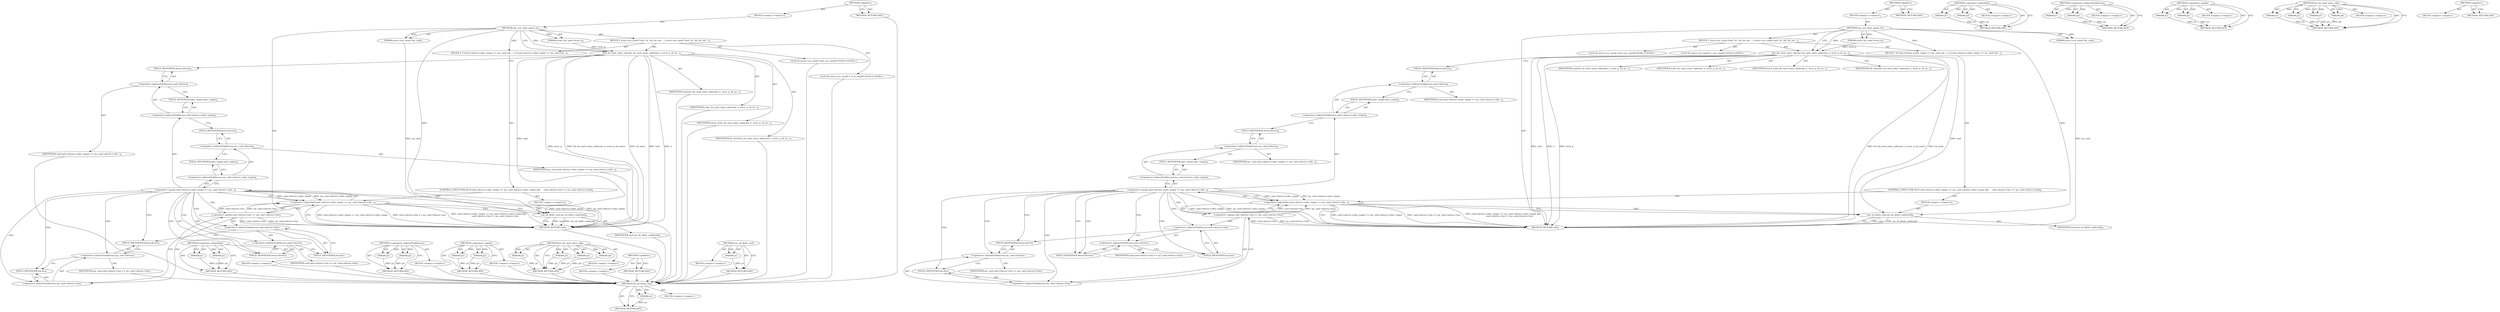 digraph "&lt;global&gt;" {
vulnerable_88 [label=<(METHOD,sas_eh_defer_cmd)>];
vulnerable_89 [label=<(PARAM,p1)>];
vulnerable_90 [label=<(BLOCK,&lt;empty&gt;,&lt;empty&gt;)>];
vulnerable_91 [label=<(METHOD_RETURN,ANY)>];
vulnerable_6 [label=<(METHOD,&lt;global&gt;)<SUB>1</SUB>>];
vulnerable_7 [label=<(BLOCK,&lt;empty&gt;,&lt;empty&gt;)<SUB>1</SUB>>];
vulnerable_8 [label=<(METHOD,sas_scsi_clear_queue_lu)<SUB>1</SUB>>];
vulnerable_9 [label=<(PARAM,struct list_head *error_q)<SUB>1</SUB>>];
vulnerable_10 [label=<(PARAM,struct scsi_cmnd *my_cmd)<SUB>1</SUB>>];
vulnerable_11 [label=<(BLOCK,{
 	struct scsi_cmnd *cmd, *n;
 
 	list_for_eac...,{
 	struct scsi_cmnd *cmd, *n;
 
 	list_for_eac...)<SUB>2</SUB>>];
vulnerable_12 [label="<(LOCAL,struct scsi_cmnd* cmd: scsi_cmnd*)<SUB>3</SUB>>"];
vulnerable_13 [label="<(LOCAL,struct scsi_cmnd* n: scsi_cmnd*)<SUB>3</SUB>>"];
vulnerable_14 [label=<(list_for_each_entry_safe,list_for_each_entry_safe(cmd, n, error_q, eh_en...)<SUB>5</SUB>>];
vulnerable_15 [label=<(IDENTIFIER,cmd,list_for_each_entry_safe(cmd, n, error_q, eh_en...)<SUB>5</SUB>>];
vulnerable_16 [label=<(IDENTIFIER,n,list_for_each_entry_safe(cmd, n, error_q, eh_en...)<SUB>5</SUB>>];
vulnerable_17 [label=<(IDENTIFIER,error_q,list_for_each_entry_safe(cmd, n, error_q, eh_en...)<SUB>5</SUB>>];
vulnerable_18 [label=<(IDENTIFIER,eh_entry,list_for_each_entry_safe(cmd, n, error_q, eh_en...)<SUB>5</SUB>>];
vulnerable_19 [label=<(BLOCK,{
 		if (cmd-&gt;device-&gt;sdev_target == my_cmd-&gt;de...,{
 		if (cmd-&gt;device-&gt;sdev_target == my_cmd-&gt;de...)<SUB>5</SUB>>];
vulnerable_20 [label=<(CONTROL_STRUCTURE,IF,if (cmd-&gt;device-&gt;sdev_target == my_cmd-&gt;device-&gt;sdev_target &amp;&amp;
 		    cmd-&gt;device-&gt;lun == my_cmd-&gt;device-&gt;lun))<SUB>6</SUB>>];
vulnerable_21 [label=<(&lt;operator&gt;.logicalAnd,cmd-&gt;device-&gt;sdev_target == my_cmd-&gt;device-&gt;sde...)<SUB>6</SUB>>];
vulnerable_22 [label=<(&lt;operator&gt;.equals,cmd-&gt;device-&gt;sdev_target == my_cmd-&gt;device-&gt;sde...)<SUB>6</SUB>>];
vulnerable_23 [label=<(&lt;operator&gt;.indirectFieldAccess,cmd-&gt;device-&gt;sdev_target)<SUB>6</SUB>>];
vulnerable_24 [label=<(&lt;operator&gt;.indirectFieldAccess,cmd-&gt;device)<SUB>6</SUB>>];
vulnerable_25 [label=<(IDENTIFIER,cmd,cmd-&gt;device-&gt;sdev_target == my_cmd-&gt;device-&gt;sde...)<SUB>6</SUB>>];
vulnerable_26 [label=<(FIELD_IDENTIFIER,device,device)<SUB>6</SUB>>];
vulnerable_27 [label=<(FIELD_IDENTIFIER,sdev_target,sdev_target)<SUB>6</SUB>>];
vulnerable_28 [label=<(&lt;operator&gt;.indirectFieldAccess,my_cmd-&gt;device-&gt;sdev_target)<SUB>6</SUB>>];
vulnerable_29 [label=<(&lt;operator&gt;.indirectFieldAccess,my_cmd-&gt;device)<SUB>6</SUB>>];
vulnerable_30 [label=<(IDENTIFIER,my_cmd,cmd-&gt;device-&gt;sdev_target == my_cmd-&gt;device-&gt;sde...)<SUB>6</SUB>>];
vulnerable_31 [label=<(FIELD_IDENTIFIER,device,device)<SUB>6</SUB>>];
vulnerable_32 [label=<(FIELD_IDENTIFIER,sdev_target,sdev_target)<SUB>6</SUB>>];
vulnerable_33 [label=<(&lt;operator&gt;.equals,cmd-&gt;device-&gt;lun == my_cmd-&gt;device-&gt;lun)<SUB>7</SUB>>];
vulnerable_34 [label=<(&lt;operator&gt;.indirectFieldAccess,cmd-&gt;device-&gt;lun)<SUB>7</SUB>>];
vulnerable_35 [label=<(&lt;operator&gt;.indirectFieldAccess,cmd-&gt;device)<SUB>7</SUB>>];
vulnerable_36 [label=<(IDENTIFIER,cmd,cmd-&gt;device-&gt;lun == my_cmd-&gt;device-&gt;lun)<SUB>7</SUB>>];
vulnerable_37 [label=<(FIELD_IDENTIFIER,device,device)<SUB>7</SUB>>];
vulnerable_38 [label=<(FIELD_IDENTIFIER,lun,lun)<SUB>7</SUB>>];
vulnerable_39 [label=<(&lt;operator&gt;.indirectFieldAccess,my_cmd-&gt;device-&gt;lun)<SUB>7</SUB>>];
vulnerable_40 [label=<(&lt;operator&gt;.indirectFieldAccess,my_cmd-&gt;device)<SUB>7</SUB>>];
vulnerable_41 [label=<(IDENTIFIER,my_cmd,cmd-&gt;device-&gt;lun == my_cmd-&gt;device-&gt;lun)<SUB>7</SUB>>];
vulnerable_42 [label=<(FIELD_IDENTIFIER,device,device)<SUB>7</SUB>>];
vulnerable_43 [label=<(FIELD_IDENTIFIER,lun,lun)<SUB>7</SUB>>];
vulnerable_44 [label=<(BLOCK,&lt;empty&gt;,&lt;empty&gt;)<SUB>8</SUB>>];
vulnerable_45 [label=<(sas_eh_defer_cmd,sas_eh_defer_cmd(cmd))<SUB>8</SUB>>];
vulnerable_46 [label=<(IDENTIFIER,cmd,sas_eh_defer_cmd(cmd))<SUB>8</SUB>>];
vulnerable_47 [label=<(METHOD_RETURN,void)<SUB>1</SUB>>];
vulnerable_49 [label=<(METHOD_RETURN,ANY)<SUB>1</SUB>>];
vulnerable_73 [label=<(METHOD,&lt;operator&gt;.logicalAnd)>];
vulnerable_74 [label=<(PARAM,p1)>];
vulnerable_75 [label=<(PARAM,p2)>];
vulnerable_76 [label=<(BLOCK,&lt;empty&gt;,&lt;empty&gt;)>];
vulnerable_77 [label=<(METHOD_RETURN,ANY)>];
vulnerable_83 [label=<(METHOD,&lt;operator&gt;.indirectFieldAccess)>];
vulnerable_84 [label=<(PARAM,p1)>];
vulnerable_85 [label=<(PARAM,p2)>];
vulnerable_86 [label=<(BLOCK,&lt;empty&gt;,&lt;empty&gt;)>];
vulnerable_87 [label=<(METHOD_RETURN,ANY)>];
vulnerable_78 [label=<(METHOD,&lt;operator&gt;.equals)>];
vulnerable_79 [label=<(PARAM,p1)>];
vulnerable_80 [label=<(PARAM,p2)>];
vulnerable_81 [label=<(BLOCK,&lt;empty&gt;,&lt;empty&gt;)>];
vulnerable_82 [label=<(METHOD_RETURN,ANY)>];
vulnerable_66 [label=<(METHOD,list_for_each_entry_safe)>];
vulnerable_67 [label=<(PARAM,p1)>];
vulnerable_68 [label=<(PARAM,p2)>];
vulnerable_69 [label=<(PARAM,p3)>];
vulnerable_70 [label=<(PARAM,p4)>];
vulnerable_71 [label=<(BLOCK,&lt;empty&gt;,&lt;empty&gt;)>];
vulnerable_72 [label=<(METHOD_RETURN,ANY)>];
vulnerable_60 [label=<(METHOD,&lt;global&gt;)<SUB>1</SUB>>];
vulnerable_61 [label=<(BLOCK,&lt;empty&gt;,&lt;empty&gt;)>];
vulnerable_62 [label=<(METHOD_RETURN,ANY)>];
fixed_88 [label=<(METHOD,sas_eh_finish_cmd)>];
fixed_89 [label=<(PARAM,p1)>];
fixed_90 [label=<(BLOCK,&lt;empty&gt;,&lt;empty&gt;)>];
fixed_91 [label=<(METHOD_RETURN,ANY)>];
fixed_6 [label=<(METHOD,&lt;global&gt;)<SUB>1</SUB>>];
fixed_7 [label=<(BLOCK,&lt;empty&gt;,&lt;empty&gt;)<SUB>1</SUB>>];
fixed_8 [label=<(METHOD,sas_scsi_clear_queue_lu)<SUB>1</SUB>>];
fixed_9 [label=<(PARAM,struct list_head *error_q)<SUB>1</SUB>>];
fixed_10 [label=<(PARAM,struct scsi_cmnd *my_cmd)<SUB>1</SUB>>];
fixed_11 [label=<(BLOCK,{
 	struct scsi_cmnd *cmd, *n;
 
 	list_for_eac...,{
 	struct scsi_cmnd *cmd, *n;
 
 	list_for_eac...)<SUB>2</SUB>>];
fixed_12 [label="<(LOCAL,struct scsi_cmnd* cmd: scsi_cmnd*)<SUB>3</SUB>>"];
fixed_13 [label="<(LOCAL,struct scsi_cmnd* n: scsi_cmnd*)<SUB>3</SUB>>"];
fixed_14 [label=<(list_for_each_entry_safe,list_for_each_entry_safe(cmd, n, error_q, eh_en...)<SUB>5</SUB>>];
fixed_15 [label=<(IDENTIFIER,cmd,list_for_each_entry_safe(cmd, n, error_q, eh_en...)<SUB>5</SUB>>];
fixed_16 [label=<(IDENTIFIER,n,list_for_each_entry_safe(cmd, n, error_q, eh_en...)<SUB>5</SUB>>];
fixed_17 [label=<(IDENTIFIER,error_q,list_for_each_entry_safe(cmd, n, error_q, eh_en...)<SUB>5</SUB>>];
fixed_18 [label=<(IDENTIFIER,eh_entry,list_for_each_entry_safe(cmd, n, error_q, eh_en...)<SUB>5</SUB>>];
fixed_19 [label=<(BLOCK,{
 		if (cmd-&gt;device-&gt;sdev_target == my_cmd-&gt;de...,{
 		if (cmd-&gt;device-&gt;sdev_target == my_cmd-&gt;de...)<SUB>5</SUB>>];
fixed_20 [label=<(CONTROL_STRUCTURE,IF,if (cmd-&gt;device-&gt;sdev_target == my_cmd-&gt;device-&gt;sdev_target &amp;&amp;
 		    cmd-&gt;device-&gt;lun == my_cmd-&gt;device-&gt;lun))<SUB>6</SUB>>];
fixed_21 [label=<(&lt;operator&gt;.logicalAnd,cmd-&gt;device-&gt;sdev_target == my_cmd-&gt;device-&gt;sde...)<SUB>6</SUB>>];
fixed_22 [label=<(&lt;operator&gt;.equals,cmd-&gt;device-&gt;sdev_target == my_cmd-&gt;device-&gt;sde...)<SUB>6</SUB>>];
fixed_23 [label=<(&lt;operator&gt;.indirectFieldAccess,cmd-&gt;device-&gt;sdev_target)<SUB>6</SUB>>];
fixed_24 [label=<(&lt;operator&gt;.indirectFieldAccess,cmd-&gt;device)<SUB>6</SUB>>];
fixed_25 [label=<(IDENTIFIER,cmd,cmd-&gt;device-&gt;sdev_target == my_cmd-&gt;device-&gt;sde...)<SUB>6</SUB>>];
fixed_26 [label=<(FIELD_IDENTIFIER,device,device)<SUB>6</SUB>>];
fixed_27 [label=<(FIELD_IDENTIFIER,sdev_target,sdev_target)<SUB>6</SUB>>];
fixed_28 [label=<(&lt;operator&gt;.indirectFieldAccess,my_cmd-&gt;device-&gt;sdev_target)<SUB>6</SUB>>];
fixed_29 [label=<(&lt;operator&gt;.indirectFieldAccess,my_cmd-&gt;device)<SUB>6</SUB>>];
fixed_30 [label=<(IDENTIFIER,my_cmd,cmd-&gt;device-&gt;sdev_target == my_cmd-&gt;device-&gt;sde...)<SUB>6</SUB>>];
fixed_31 [label=<(FIELD_IDENTIFIER,device,device)<SUB>6</SUB>>];
fixed_32 [label=<(FIELD_IDENTIFIER,sdev_target,sdev_target)<SUB>6</SUB>>];
fixed_33 [label=<(&lt;operator&gt;.equals,cmd-&gt;device-&gt;lun == my_cmd-&gt;device-&gt;lun)<SUB>7</SUB>>];
fixed_34 [label=<(&lt;operator&gt;.indirectFieldAccess,cmd-&gt;device-&gt;lun)<SUB>7</SUB>>];
fixed_35 [label=<(&lt;operator&gt;.indirectFieldAccess,cmd-&gt;device)<SUB>7</SUB>>];
fixed_36 [label=<(IDENTIFIER,cmd,cmd-&gt;device-&gt;lun == my_cmd-&gt;device-&gt;lun)<SUB>7</SUB>>];
fixed_37 [label=<(FIELD_IDENTIFIER,device,device)<SUB>7</SUB>>];
fixed_38 [label=<(FIELD_IDENTIFIER,lun,lun)<SUB>7</SUB>>];
fixed_39 [label=<(&lt;operator&gt;.indirectFieldAccess,my_cmd-&gt;device-&gt;lun)<SUB>7</SUB>>];
fixed_40 [label=<(&lt;operator&gt;.indirectFieldAccess,my_cmd-&gt;device)<SUB>7</SUB>>];
fixed_41 [label=<(IDENTIFIER,my_cmd,cmd-&gt;device-&gt;lun == my_cmd-&gt;device-&gt;lun)<SUB>7</SUB>>];
fixed_42 [label=<(FIELD_IDENTIFIER,device,device)<SUB>7</SUB>>];
fixed_43 [label=<(FIELD_IDENTIFIER,lun,lun)<SUB>7</SUB>>];
fixed_44 [label=<(BLOCK,&lt;empty&gt;,&lt;empty&gt;)<SUB>8</SUB>>];
fixed_45 [label=<(sas_eh_finish_cmd,sas_eh_finish_cmd(cmd))<SUB>8</SUB>>];
fixed_46 [label=<(IDENTIFIER,cmd,sas_eh_finish_cmd(cmd))<SUB>8</SUB>>];
fixed_47 [label=<(METHOD_RETURN,void)<SUB>1</SUB>>];
fixed_49 [label=<(METHOD_RETURN,ANY)<SUB>1</SUB>>];
fixed_73 [label=<(METHOD,&lt;operator&gt;.logicalAnd)>];
fixed_74 [label=<(PARAM,p1)>];
fixed_75 [label=<(PARAM,p2)>];
fixed_76 [label=<(BLOCK,&lt;empty&gt;,&lt;empty&gt;)>];
fixed_77 [label=<(METHOD_RETURN,ANY)>];
fixed_83 [label=<(METHOD,&lt;operator&gt;.indirectFieldAccess)>];
fixed_84 [label=<(PARAM,p1)>];
fixed_85 [label=<(PARAM,p2)>];
fixed_86 [label=<(BLOCK,&lt;empty&gt;,&lt;empty&gt;)>];
fixed_87 [label=<(METHOD_RETURN,ANY)>];
fixed_78 [label=<(METHOD,&lt;operator&gt;.equals)>];
fixed_79 [label=<(PARAM,p1)>];
fixed_80 [label=<(PARAM,p2)>];
fixed_81 [label=<(BLOCK,&lt;empty&gt;,&lt;empty&gt;)>];
fixed_82 [label=<(METHOD_RETURN,ANY)>];
fixed_66 [label=<(METHOD,list_for_each_entry_safe)>];
fixed_67 [label=<(PARAM,p1)>];
fixed_68 [label=<(PARAM,p2)>];
fixed_69 [label=<(PARAM,p3)>];
fixed_70 [label=<(PARAM,p4)>];
fixed_71 [label=<(BLOCK,&lt;empty&gt;,&lt;empty&gt;)>];
fixed_72 [label=<(METHOD_RETURN,ANY)>];
fixed_60 [label=<(METHOD,&lt;global&gt;)<SUB>1</SUB>>];
fixed_61 [label=<(BLOCK,&lt;empty&gt;,&lt;empty&gt;)>];
fixed_62 [label=<(METHOD_RETURN,ANY)>];
vulnerable_88 -> vulnerable_89  [key=0, label="AST: "];
vulnerable_88 -> vulnerable_89  [key=1, label="DDG: "];
vulnerable_88 -> vulnerable_90  [key=0, label="AST: "];
vulnerable_88 -> vulnerable_91  [key=0, label="AST: "];
vulnerable_88 -> vulnerable_91  [key=1, label="CFG: "];
vulnerable_89 -> vulnerable_91  [key=0, label="DDG: p1"];
vulnerable_90 -> fixed_88  [key=0];
vulnerable_91 -> fixed_88  [key=0];
vulnerable_6 -> vulnerable_7  [key=0, label="AST: "];
vulnerable_6 -> vulnerable_49  [key=0, label="AST: "];
vulnerable_6 -> vulnerable_49  [key=1, label="CFG: "];
vulnerable_7 -> vulnerable_8  [key=0, label="AST: "];
vulnerable_8 -> vulnerable_9  [key=0, label="AST: "];
vulnerable_8 -> vulnerable_9  [key=1, label="DDG: "];
vulnerable_8 -> vulnerable_10  [key=0, label="AST: "];
vulnerable_8 -> vulnerable_10  [key=1, label="DDG: "];
vulnerable_8 -> vulnerable_11  [key=0, label="AST: "];
vulnerable_8 -> vulnerable_47  [key=0, label="AST: "];
vulnerable_8 -> vulnerable_14  [key=0, label="CFG: "];
vulnerable_8 -> vulnerable_14  [key=1, label="DDG: "];
vulnerable_8 -> vulnerable_19  [key=0, label="DDG: "];
vulnerable_8 -> vulnerable_45  [key=0, label="DDG: "];
vulnerable_9 -> vulnerable_14  [key=0, label="DDG: error_q"];
vulnerable_10 -> vulnerable_47  [key=0, label="DDG: my_cmd"];
vulnerable_11 -> vulnerable_12  [key=0, label="AST: "];
vulnerable_11 -> vulnerable_13  [key=0, label="AST: "];
vulnerable_11 -> vulnerable_14  [key=0, label="AST: "];
vulnerable_11 -> vulnerable_19  [key=0, label="AST: "];
vulnerable_12 -> fixed_88  [key=0];
vulnerable_13 -> fixed_88  [key=0];
vulnerable_14 -> vulnerable_15  [key=0, label="AST: "];
vulnerable_14 -> vulnerable_16  [key=0, label="AST: "];
vulnerable_14 -> vulnerable_17  [key=0, label="AST: "];
vulnerable_14 -> vulnerable_18  [key=0, label="AST: "];
vulnerable_14 -> vulnerable_26  [key=0, label="CFG: "];
vulnerable_14 -> vulnerable_47  [key=0, label="DDG: cmd"];
vulnerable_14 -> vulnerable_47  [key=1, label="DDG: n"];
vulnerable_14 -> vulnerable_47  [key=2, label="DDG: error_q"];
vulnerable_14 -> vulnerable_47  [key=3, label="DDG: list_for_each_entry_safe(cmd, n, error_q, eh_entry)"];
vulnerable_14 -> vulnerable_47  [key=4, label="DDG: eh_entry"];
vulnerable_14 -> vulnerable_45  [key=0, label="DDG: cmd"];
vulnerable_15 -> fixed_88  [key=0];
vulnerable_16 -> fixed_88  [key=0];
vulnerable_17 -> fixed_88  [key=0];
vulnerable_18 -> fixed_88  [key=0];
vulnerable_19 -> vulnerable_20  [key=0, label="AST: "];
vulnerable_20 -> vulnerable_21  [key=0, label="AST: "];
vulnerable_20 -> vulnerable_44  [key=0, label="AST: "];
vulnerable_21 -> vulnerable_22  [key=0, label="AST: "];
vulnerable_21 -> vulnerable_33  [key=0, label="AST: "];
vulnerable_21 -> vulnerable_45  [key=0, label="CFG: "];
vulnerable_21 -> vulnerable_45  [key=1, label="CDG: "];
vulnerable_21 -> vulnerable_47  [key=0, label="CFG: "];
vulnerable_21 -> vulnerable_47  [key=1, label="DDG: cmd-&gt;device-&gt;sdev_target == my_cmd-&gt;device-&gt;sdev_target"];
vulnerable_21 -> vulnerable_47  [key=2, label="DDG: cmd-&gt;device-&gt;lun == my_cmd-&gt;device-&gt;lun"];
vulnerable_21 -> vulnerable_47  [key=3, label="DDG: cmd-&gt;device-&gt;sdev_target == my_cmd-&gt;device-&gt;sdev_target &amp;&amp;
 		    cmd-&gt;device-&gt;lun == my_cmd-&gt;device-&gt;lun"];
vulnerable_22 -> vulnerable_23  [key=0, label="AST: "];
vulnerable_22 -> vulnerable_28  [key=0, label="AST: "];
vulnerable_22 -> vulnerable_21  [key=0, label="CFG: "];
vulnerable_22 -> vulnerable_21  [key=1, label="DDG: cmd-&gt;device-&gt;sdev_target"];
vulnerable_22 -> vulnerable_21  [key=2, label="DDG: my_cmd-&gt;device-&gt;sdev_target"];
vulnerable_22 -> vulnerable_37  [key=0, label="CFG: "];
vulnerable_22 -> vulnerable_37  [key=1, label="CDG: "];
vulnerable_22 -> vulnerable_47  [key=0, label="DDG: cmd-&gt;device-&gt;sdev_target"];
vulnerable_22 -> vulnerable_47  [key=1, label="DDG: my_cmd-&gt;device-&gt;sdev_target"];
vulnerable_22 -> vulnerable_40  [key=0, label="CDG: "];
vulnerable_22 -> vulnerable_34  [key=0, label="CDG: "];
vulnerable_22 -> vulnerable_33  [key=0, label="CDG: "];
vulnerable_22 -> vulnerable_42  [key=0, label="CDG: "];
vulnerable_22 -> vulnerable_35  [key=0, label="CDG: "];
vulnerable_22 -> vulnerable_38  [key=0, label="CDG: "];
vulnerable_22 -> vulnerable_39  [key=0, label="CDG: "];
vulnerable_22 -> vulnerable_43  [key=0, label="CDG: "];
vulnerable_23 -> vulnerable_24  [key=0, label="AST: "];
vulnerable_23 -> vulnerable_27  [key=0, label="AST: "];
vulnerable_23 -> vulnerable_31  [key=0, label="CFG: "];
vulnerable_24 -> vulnerable_25  [key=0, label="AST: "];
vulnerable_24 -> vulnerable_26  [key=0, label="AST: "];
vulnerable_24 -> vulnerable_27  [key=0, label="CFG: "];
vulnerable_25 -> fixed_88  [key=0];
vulnerable_26 -> vulnerable_24  [key=0, label="CFG: "];
vulnerable_27 -> vulnerable_23  [key=0, label="CFG: "];
vulnerable_28 -> vulnerable_29  [key=0, label="AST: "];
vulnerable_28 -> vulnerable_32  [key=0, label="AST: "];
vulnerable_28 -> vulnerable_22  [key=0, label="CFG: "];
vulnerable_29 -> vulnerable_30  [key=0, label="AST: "];
vulnerable_29 -> vulnerable_31  [key=0, label="AST: "];
vulnerable_29 -> vulnerable_32  [key=0, label="CFG: "];
vulnerable_30 -> fixed_88  [key=0];
vulnerable_31 -> vulnerable_29  [key=0, label="CFG: "];
vulnerable_32 -> vulnerable_28  [key=0, label="CFG: "];
vulnerable_33 -> vulnerable_34  [key=0, label="AST: "];
vulnerable_33 -> vulnerable_39  [key=0, label="AST: "];
vulnerable_33 -> vulnerable_21  [key=0, label="CFG: "];
vulnerable_33 -> vulnerable_21  [key=1, label="DDG: cmd-&gt;device-&gt;lun"];
vulnerable_33 -> vulnerable_21  [key=2, label="DDG: my_cmd-&gt;device-&gt;lun"];
vulnerable_33 -> vulnerable_47  [key=0, label="DDG: cmd-&gt;device-&gt;lun"];
vulnerable_33 -> vulnerable_47  [key=1, label="DDG: my_cmd-&gt;device-&gt;lun"];
vulnerable_34 -> vulnerable_35  [key=0, label="AST: "];
vulnerable_34 -> vulnerable_38  [key=0, label="AST: "];
vulnerable_34 -> vulnerable_42  [key=0, label="CFG: "];
vulnerable_35 -> vulnerable_36  [key=0, label="AST: "];
vulnerable_35 -> vulnerable_37  [key=0, label="AST: "];
vulnerable_35 -> vulnerable_38  [key=0, label="CFG: "];
vulnerable_36 -> fixed_88  [key=0];
vulnerable_37 -> vulnerable_35  [key=0, label="CFG: "];
vulnerable_38 -> vulnerable_34  [key=0, label="CFG: "];
vulnerable_39 -> vulnerable_40  [key=0, label="AST: "];
vulnerable_39 -> vulnerable_43  [key=0, label="AST: "];
vulnerable_39 -> vulnerable_33  [key=0, label="CFG: "];
vulnerable_40 -> vulnerable_41  [key=0, label="AST: "];
vulnerable_40 -> vulnerable_42  [key=0, label="AST: "];
vulnerable_40 -> vulnerable_43  [key=0, label="CFG: "];
vulnerable_41 -> fixed_88  [key=0];
vulnerable_42 -> vulnerable_40  [key=0, label="CFG: "];
vulnerable_43 -> vulnerable_39  [key=0, label="CFG: "];
vulnerable_44 -> vulnerable_45  [key=0, label="AST: "];
vulnerable_45 -> vulnerable_46  [key=0, label="AST: "];
vulnerable_45 -> vulnerable_47  [key=0, label="CFG: "];
vulnerable_45 -> vulnerable_47  [key=1, label="DDG: cmd"];
vulnerable_45 -> vulnerable_47  [key=2, label="DDG: sas_eh_defer_cmd(cmd)"];
vulnerable_46 -> fixed_88  [key=0];
vulnerable_47 -> fixed_88  [key=0];
vulnerable_49 -> fixed_88  [key=0];
vulnerable_73 -> vulnerable_74  [key=0, label="AST: "];
vulnerable_73 -> vulnerable_74  [key=1, label="DDG: "];
vulnerable_73 -> vulnerable_76  [key=0, label="AST: "];
vulnerable_73 -> vulnerable_75  [key=0, label="AST: "];
vulnerable_73 -> vulnerable_75  [key=1, label="DDG: "];
vulnerable_73 -> vulnerable_77  [key=0, label="AST: "];
vulnerable_73 -> vulnerable_77  [key=1, label="CFG: "];
vulnerable_74 -> vulnerable_77  [key=0, label="DDG: p1"];
vulnerable_75 -> vulnerable_77  [key=0, label="DDG: p2"];
vulnerable_76 -> fixed_88  [key=0];
vulnerable_77 -> fixed_88  [key=0];
vulnerable_83 -> vulnerable_84  [key=0, label="AST: "];
vulnerable_83 -> vulnerable_84  [key=1, label="DDG: "];
vulnerable_83 -> vulnerable_86  [key=0, label="AST: "];
vulnerable_83 -> vulnerable_85  [key=0, label="AST: "];
vulnerable_83 -> vulnerable_85  [key=1, label="DDG: "];
vulnerable_83 -> vulnerable_87  [key=0, label="AST: "];
vulnerable_83 -> vulnerable_87  [key=1, label="CFG: "];
vulnerable_84 -> vulnerable_87  [key=0, label="DDG: p1"];
vulnerable_85 -> vulnerable_87  [key=0, label="DDG: p2"];
vulnerable_86 -> fixed_88  [key=0];
vulnerable_87 -> fixed_88  [key=0];
vulnerable_78 -> vulnerable_79  [key=0, label="AST: "];
vulnerable_78 -> vulnerable_79  [key=1, label="DDG: "];
vulnerable_78 -> vulnerable_81  [key=0, label="AST: "];
vulnerable_78 -> vulnerable_80  [key=0, label="AST: "];
vulnerable_78 -> vulnerable_80  [key=1, label="DDG: "];
vulnerable_78 -> vulnerable_82  [key=0, label="AST: "];
vulnerable_78 -> vulnerable_82  [key=1, label="CFG: "];
vulnerable_79 -> vulnerable_82  [key=0, label="DDG: p1"];
vulnerable_80 -> vulnerable_82  [key=0, label="DDG: p2"];
vulnerable_81 -> fixed_88  [key=0];
vulnerable_82 -> fixed_88  [key=0];
vulnerable_66 -> vulnerable_67  [key=0, label="AST: "];
vulnerable_66 -> vulnerable_67  [key=1, label="DDG: "];
vulnerable_66 -> vulnerable_71  [key=0, label="AST: "];
vulnerable_66 -> vulnerable_68  [key=0, label="AST: "];
vulnerable_66 -> vulnerable_68  [key=1, label="DDG: "];
vulnerable_66 -> vulnerable_72  [key=0, label="AST: "];
vulnerable_66 -> vulnerable_72  [key=1, label="CFG: "];
vulnerable_66 -> vulnerable_69  [key=0, label="AST: "];
vulnerable_66 -> vulnerable_69  [key=1, label="DDG: "];
vulnerable_66 -> vulnerable_70  [key=0, label="AST: "];
vulnerable_66 -> vulnerable_70  [key=1, label="DDG: "];
vulnerable_67 -> vulnerable_72  [key=0, label="DDG: p1"];
vulnerable_68 -> vulnerable_72  [key=0, label="DDG: p2"];
vulnerable_69 -> vulnerable_72  [key=0, label="DDG: p3"];
vulnerable_70 -> vulnerable_72  [key=0, label="DDG: p4"];
vulnerable_71 -> fixed_88  [key=0];
vulnerable_72 -> fixed_88  [key=0];
vulnerable_60 -> vulnerable_61  [key=0, label="AST: "];
vulnerable_60 -> vulnerable_62  [key=0, label="AST: "];
vulnerable_60 -> vulnerable_62  [key=1, label="CFG: "];
vulnerable_61 -> fixed_88  [key=0];
vulnerable_62 -> fixed_88  [key=0];
fixed_88 -> fixed_89  [key=0, label="AST: "];
fixed_88 -> fixed_89  [key=1, label="DDG: "];
fixed_88 -> fixed_90  [key=0, label="AST: "];
fixed_88 -> fixed_91  [key=0, label="AST: "];
fixed_88 -> fixed_91  [key=1, label="CFG: "];
fixed_89 -> fixed_91  [key=0, label="DDG: p1"];
fixed_6 -> fixed_7  [key=0, label="AST: "];
fixed_6 -> fixed_49  [key=0, label="AST: "];
fixed_6 -> fixed_49  [key=1, label="CFG: "];
fixed_7 -> fixed_8  [key=0, label="AST: "];
fixed_8 -> fixed_9  [key=0, label="AST: "];
fixed_8 -> fixed_9  [key=1, label="DDG: "];
fixed_8 -> fixed_10  [key=0, label="AST: "];
fixed_8 -> fixed_10  [key=1, label="DDG: "];
fixed_8 -> fixed_11  [key=0, label="AST: "];
fixed_8 -> fixed_47  [key=0, label="AST: "];
fixed_8 -> fixed_14  [key=0, label="CFG: "];
fixed_8 -> fixed_14  [key=1, label="DDG: "];
fixed_8 -> fixed_19  [key=0, label="DDG: "];
fixed_8 -> fixed_45  [key=0, label="DDG: "];
fixed_9 -> fixed_14  [key=0, label="DDG: error_q"];
fixed_10 -> fixed_47  [key=0, label="DDG: my_cmd"];
fixed_11 -> fixed_12  [key=0, label="AST: "];
fixed_11 -> fixed_13  [key=0, label="AST: "];
fixed_11 -> fixed_14  [key=0, label="AST: "];
fixed_11 -> fixed_19  [key=0, label="AST: "];
fixed_14 -> fixed_15  [key=0, label="AST: "];
fixed_14 -> fixed_16  [key=0, label="AST: "];
fixed_14 -> fixed_17  [key=0, label="AST: "];
fixed_14 -> fixed_18  [key=0, label="AST: "];
fixed_14 -> fixed_26  [key=0, label="CFG: "];
fixed_14 -> fixed_47  [key=0, label="DDG: cmd"];
fixed_14 -> fixed_47  [key=1, label="DDG: n"];
fixed_14 -> fixed_47  [key=2, label="DDG: error_q"];
fixed_14 -> fixed_47  [key=3, label="DDG: list_for_each_entry_safe(cmd, n, error_q, eh_entry)"];
fixed_14 -> fixed_47  [key=4, label="DDG: eh_entry"];
fixed_14 -> fixed_45  [key=0, label="DDG: cmd"];
fixed_19 -> fixed_20  [key=0, label="AST: "];
fixed_20 -> fixed_21  [key=0, label="AST: "];
fixed_20 -> fixed_44  [key=0, label="AST: "];
fixed_21 -> fixed_22  [key=0, label="AST: "];
fixed_21 -> fixed_33  [key=0, label="AST: "];
fixed_21 -> fixed_45  [key=0, label="CFG: "];
fixed_21 -> fixed_45  [key=1, label="CDG: "];
fixed_21 -> fixed_47  [key=0, label="CFG: "];
fixed_21 -> fixed_47  [key=1, label="DDG: cmd-&gt;device-&gt;sdev_target == my_cmd-&gt;device-&gt;sdev_target"];
fixed_21 -> fixed_47  [key=2, label="DDG: cmd-&gt;device-&gt;lun == my_cmd-&gt;device-&gt;lun"];
fixed_21 -> fixed_47  [key=3, label="DDG: cmd-&gt;device-&gt;sdev_target == my_cmd-&gt;device-&gt;sdev_target &amp;&amp;
 		    cmd-&gt;device-&gt;lun == my_cmd-&gt;device-&gt;lun"];
fixed_22 -> fixed_23  [key=0, label="AST: "];
fixed_22 -> fixed_28  [key=0, label="AST: "];
fixed_22 -> fixed_21  [key=0, label="CFG: "];
fixed_22 -> fixed_21  [key=1, label="DDG: cmd-&gt;device-&gt;sdev_target"];
fixed_22 -> fixed_21  [key=2, label="DDG: my_cmd-&gt;device-&gt;sdev_target"];
fixed_22 -> fixed_37  [key=0, label="CFG: "];
fixed_22 -> fixed_37  [key=1, label="CDG: "];
fixed_22 -> fixed_47  [key=0, label="DDG: cmd-&gt;device-&gt;sdev_target"];
fixed_22 -> fixed_47  [key=1, label="DDG: my_cmd-&gt;device-&gt;sdev_target"];
fixed_22 -> fixed_40  [key=0, label="CDG: "];
fixed_22 -> fixed_34  [key=0, label="CDG: "];
fixed_22 -> fixed_33  [key=0, label="CDG: "];
fixed_22 -> fixed_42  [key=0, label="CDG: "];
fixed_22 -> fixed_35  [key=0, label="CDG: "];
fixed_22 -> fixed_38  [key=0, label="CDG: "];
fixed_22 -> fixed_39  [key=0, label="CDG: "];
fixed_22 -> fixed_43  [key=0, label="CDG: "];
fixed_23 -> fixed_24  [key=0, label="AST: "];
fixed_23 -> fixed_27  [key=0, label="AST: "];
fixed_23 -> fixed_31  [key=0, label="CFG: "];
fixed_24 -> fixed_25  [key=0, label="AST: "];
fixed_24 -> fixed_26  [key=0, label="AST: "];
fixed_24 -> fixed_27  [key=0, label="CFG: "];
fixed_26 -> fixed_24  [key=0, label="CFG: "];
fixed_27 -> fixed_23  [key=0, label="CFG: "];
fixed_28 -> fixed_29  [key=0, label="AST: "];
fixed_28 -> fixed_32  [key=0, label="AST: "];
fixed_28 -> fixed_22  [key=0, label="CFG: "];
fixed_29 -> fixed_30  [key=0, label="AST: "];
fixed_29 -> fixed_31  [key=0, label="AST: "];
fixed_29 -> fixed_32  [key=0, label="CFG: "];
fixed_31 -> fixed_29  [key=0, label="CFG: "];
fixed_32 -> fixed_28  [key=0, label="CFG: "];
fixed_33 -> fixed_34  [key=0, label="AST: "];
fixed_33 -> fixed_39  [key=0, label="AST: "];
fixed_33 -> fixed_21  [key=0, label="CFG: "];
fixed_33 -> fixed_21  [key=1, label="DDG: cmd-&gt;device-&gt;lun"];
fixed_33 -> fixed_21  [key=2, label="DDG: my_cmd-&gt;device-&gt;lun"];
fixed_33 -> fixed_47  [key=0, label="DDG: cmd-&gt;device-&gt;lun"];
fixed_33 -> fixed_47  [key=1, label="DDG: my_cmd-&gt;device-&gt;lun"];
fixed_34 -> fixed_35  [key=0, label="AST: "];
fixed_34 -> fixed_38  [key=0, label="AST: "];
fixed_34 -> fixed_42  [key=0, label="CFG: "];
fixed_35 -> fixed_36  [key=0, label="AST: "];
fixed_35 -> fixed_37  [key=0, label="AST: "];
fixed_35 -> fixed_38  [key=0, label="CFG: "];
fixed_37 -> fixed_35  [key=0, label="CFG: "];
fixed_38 -> fixed_34  [key=0, label="CFG: "];
fixed_39 -> fixed_40  [key=0, label="AST: "];
fixed_39 -> fixed_43  [key=0, label="AST: "];
fixed_39 -> fixed_33  [key=0, label="CFG: "];
fixed_40 -> fixed_41  [key=0, label="AST: "];
fixed_40 -> fixed_42  [key=0, label="AST: "];
fixed_40 -> fixed_43  [key=0, label="CFG: "];
fixed_42 -> fixed_40  [key=0, label="CFG: "];
fixed_43 -> fixed_39  [key=0, label="CFG: "];
fixed_44 -> fixed_45  [key=0, label="AST: "];
fixed_45 -> fixed_46  [key=0, label="AST: "];
fixed_45 -> fixed_47  [key=0, label="CFG: "];
fixed_45 -> fixed_47  [key=1, label="DDG: cmd"];
fixed_45 -> fixed_47  [key=2, label="DDG: sas_eh_finish_cmd(cmd)"];
fixed_73 -> fixed_74  [key=0, label="AST: "];
fixed_73 -> fixed_74  [key=1, label="DDG: "];
fixed_73 -> fixed_76  [key=0, label="AST: "];
fixed_73 -> fixed_75  [key=0, label="AST: "];
fixed_73 -> fixed_75  [key=1, label="DDG: "];
fixed_73 -> fixed_77  [key=0, label="AST: "];
fixed_73 -> fixed_77  [key=1, label="CFG: "];
fixed_74 -> fixed_77  [key=0, label="DDG: p1"];
fixed_75 -> fixed_77  [key=0, label="DDG: p2"];
fixed_83 -> fixed_84  [key=0, label="AST: "];
fixed_83 -> fixed_84  [key=1, label="DDG: "];
fixed_83 -> fixed_86  [key=0, label="AST: "];
fixed_83 -> fixed_85  [key=0, label="AST: "];
fixed_83 -> fixed_85  [key=1, label="DDG: "];
fixed_83 -> fixed_87  [key=0, label="AST: "];
fixed_83 -> fixed_87  [key=1, label="CFG: "];
fixed_84 -> fixed_87  [key=0, label="DDG: p1"];
fixed_85 -> fixed_87  [key=0, label="DDG: p2"];
fixed_78 -> fixed_79  [key=0, label="AST: "];
fixed_78 -> fixed_79  [key=1, label="DDG: "];
fixed_78 -> fixed_81  [key=0, label="AST: "];
fixed_78 -> fixed_80  [key=0, label="AST: "];
fixed_78 -> fixed_80  [key=1, label="DDG: "];
fixed_78 -> fixed_82  [key=0, label="AST: "];
fixed_78 -> fixed_82  [key=1, label="CFG: "];
fixed_79 -> fixed_82  [key=0, label="DDG: p1"];
fixed_80 -> fixed_82  [key=0, label="DDG: p2"];
fixed_66 -> fixed_67  [key=0, label="AST: "];
fixed_66 -> fixed_67  [key=1, label="DDG: "];
fixed_66 -> fixed_71  [key=0, label="AST: "];
fixed_66 -> fixed_68  [key=0, label="AST: "];
fixed_66 -> fixed_68  [key=1, label="DDG: "];
fixed_66 -> fixed_72  [key=0, label="AST: "];
fixed_66 -> fixed_72  [key=1, label="CFG: "];
fixed_66 -> fixed_69  [key=0, label="AST: "];
fixed_66 -> fixed_69  [key=1, label="DDG: "];
fixed_66 -> fixed_70  [key=0, label="AST: "];
fixed_66 -> fixed_70  [key=1, label="DDG: "];
fixed_67 -> fixed_72  [key=0, label="DDG: p1"];
fixed_68 -> fixed_72  [key=0, label="DDG: p2"];
fixed_69 -> fixed_72  [key=0, label="DDG: p3"];
fixed_70 -> fixed_72  [key=0, label="DDG: p4"];
fixed_60 -> fixed_61  [key=0, label="AST: "];
fixed_60 -> fixed_62  [key=0, label="AST: "];
fixed_60 -> fixed_62  [key=1, label="CFG: "];
}
